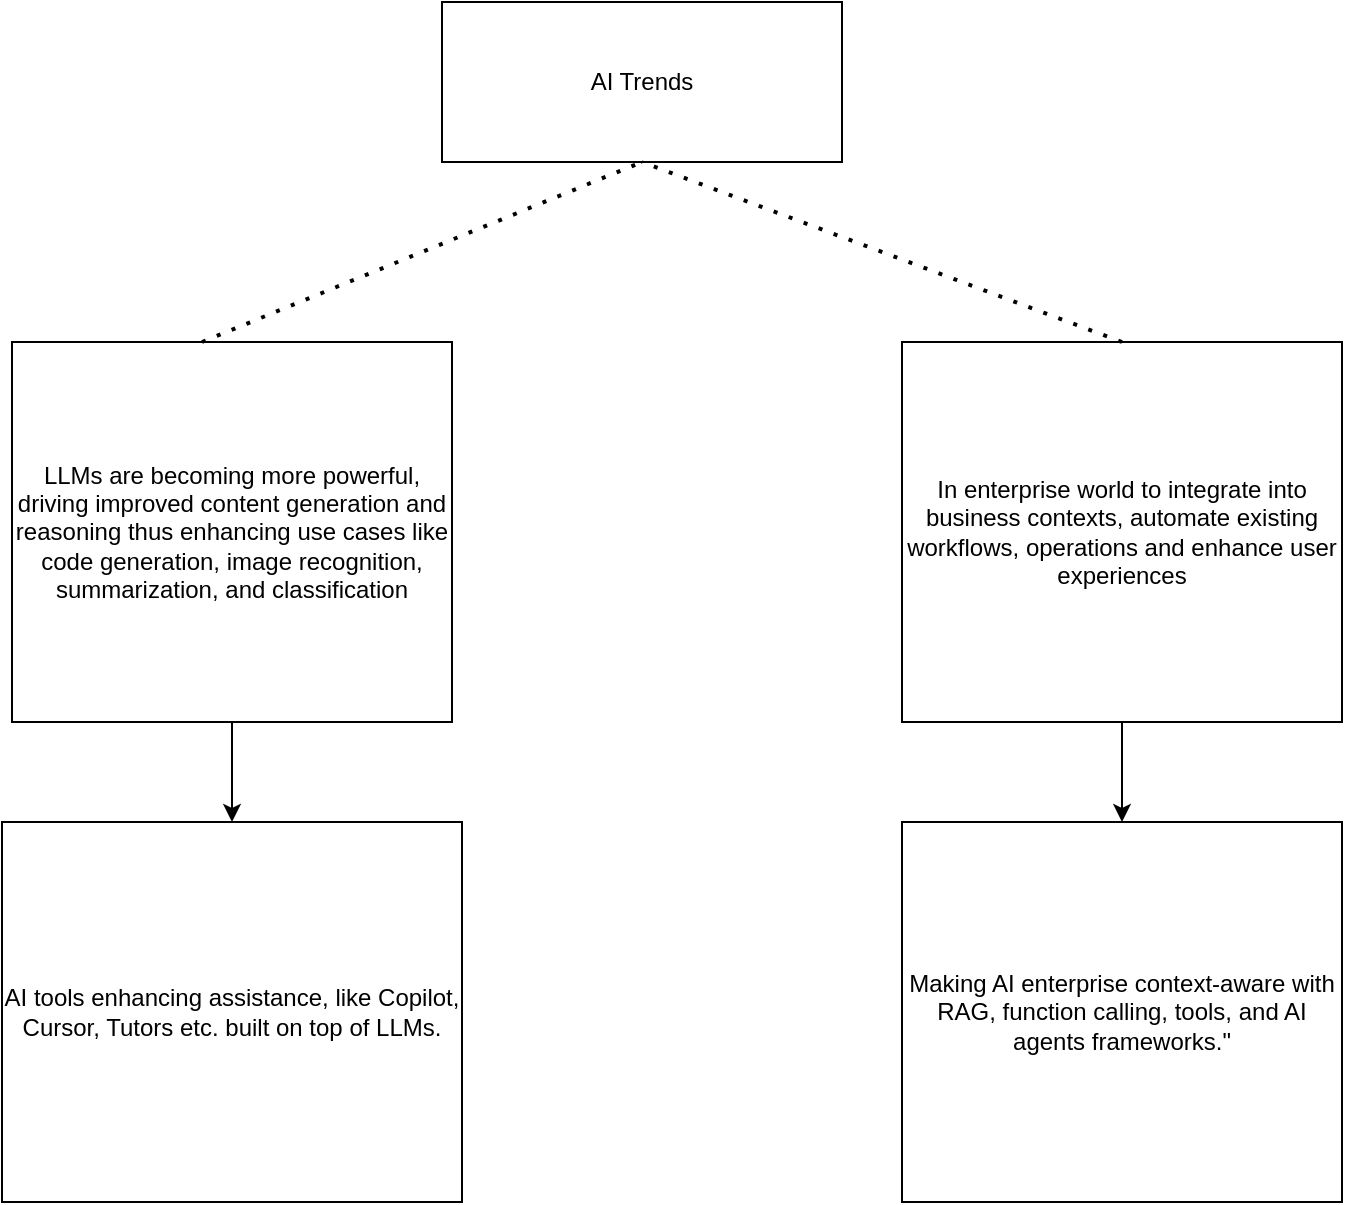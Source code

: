 <mxfile version="26.0.4" pages="4">
  <diagram name="Page-1" id="0JDkAAtBtexvmtoXh208">
    <mxGraphModel dx="1122" dy="748" grid="1" gridSize="10" guides="1" tooltips="1" connect="1" arrows="1" fold="1" page="1" pageScale="1" pageWidth="850" pageHeight="1100" math="0" shadow="0">
      <root>
        <mxCell id="0" />
        <mxCell id="1" parent="0" />
        <mxCell id="8XEFC0jclhyZpEwvIOi0-1" value="AI Trends" style="rounded=0;whiteSpace=wrap;html=1;" vertex="1" parent="1">
          <mxGeometry x="340" y="110" width="200" height="80" as="geometry" />
        </mxCell>
        <mxCell id="8XEFC0jclhyZpEwvIOi0-5" value="" style="edgeStyle=orthogonalEdgeStyle;rounded=0;orthogonalLoop=1;jettySize=auto;html=1;" edge="1" parent="1" source="8XEFC0jclhyZpEwvIOi0-2" target="8XEFC0jclhyZpEwvIOi0-3">
          <mxGeometry relative="1" as="geometry" />
        </mxCell>
        <mxCell id="8XEFC0jclhyZpEwvIOi0-2" value="LLMs are becoming more powerful, driving improved content generation and reasoning thus enhancing use cases like code generation, image recognition, summarization, and classification" style="rounded=0;whiteSpace=wrap;html=1;" vertex="1" parent="1">
          <mxGeometry x="125" y="280" width="220" height="190" as="geometry" />
        </mxCell>
        <mxCell id="8XEFC0jclhyZpEwvIOi0-3" value="AI tools enhancing assistance, like Copilot, Cursor, Tutors etc. built on top of LLMs." style="rounded=0;whiteSpace=wrap;html=1;" vertex="1" parent="1">
          <mxGeometry x="120" y="520" width="230" height="190" as="geometry" />
        </mxCell>
        <mxCell id="8XEFC0jclhyZpEwvIOi0-4" value="" style="endArrow=none;dashed=1;html=1;dashPattern=1 3;strokeWidth=2;rounded=0;entryX=0.5;entryY=1;entryDx=0;entryDy=0;" edge="1" parent="1" target="8XEFC0jclhyZpEwvIOi0-1">
          <mxGeometry width="50" height="50" relative="1" as="geometry">
            <mxPoint x="220" y="280" as="sourcePoint" />
            <mxPoint x="270" y="230" as="targetPoint" />
          </mxGeometry>
        </mxCell>
        <mxCell id="8XEFC0jclhyZpEwvIOi0-8" value="" style="edgeStyle=orthogonalEdgeStyle;rounded=0;orthogonalLoop=1;jettySize=auto;html=1;" edge="1" parent="1" source="8XEFC0jclhyZpEwvIOi0-6" target="8XEFC0jclhyZpEwvIOi0-7">
          <mxGeometry relative="1" as="geometry" />
        </mxCell>
        <mxCell id="8XEFC0jclhyZpEwvIOi0-6" value="In enterprise world to integrate into business contexts, automate existing workflows, operations and enhance user experiences" style="rounded=0;whiteSpace=wrap;html=1;" vertex="1" parent="1">
          <mxGeometry x="570" y="280" width="220" height="190" as="geometry" />
        </mxCell>
        <mxCell id="8XEFC0jclhyZpEwvIOi0-7" value="&lt;p&gt;Making AI enterprise context-aware with RAG, function calling, tools, and AI agents frameworks.&quot;&lt;/p&gt;" style="rounded=0;whiteSpace=wrap;html=1;" vertex="1" parent="1">
          <mxGeometry x="570" y="520" width="220" height="190" as="geometry" />
        </mxCell>
        <mxCell id="8XEFC0jclhyZpEwvIOi0-9" value="" style="endArrow=none;dashed=1;html=1;dashPattern=1 3;strokeWidth=2;rounded=0;exitX=0.5;exitY=0;exitDx=0;exitDy=0;entryX=0.5;entryY=1;entryDx=0;entryDy=0;" edge="1" parent="1" source="8XEFC0jclhyZpEwvIOi0-6" target="8XEFC0jclhyZpEwvIOi0-1">
          <mxGeometry width="50" height="50" relative="1" as="geometry">
            <mxPoint x="230" y="290" as="sourcePoint" />
            <mxPoint x="450" y="200" as="targetPoint" />
          </mxGeometry>
        </mxCell>
      </root>
    </mxGraphModel>
  </diagram>
  <diagram id="oy817IPG_0Yy2BmdTkY6" name="Page-2">
    <mxGraphModel dx="1443" dy="2061" grid="1" gridSize="10" guides="1" tooltips="1" connect="1" arrows="1" fold="1" page="1" pageScale="1" pageWidth="850" pageHeight="1100" math="0" shadow="0">
      <root>
        <mxCell id="0" />
        <mxCell id="1" parent="0" />
        <mxCell id="qyrSugsS2IbJfJdyKkLm-6" value="User Experience Journey" style="rounded=0;whiteSpace=wrap;html=1;verticalAlign=top;dashed=1;dashPattern=1 4;" vertex="1" parent="1">
          <mxGeometry x="110" y="-10" width="850" height="570" as="geometry" />
        </mxCell>
        <mxCell id="qyrSugsS2IbJfJdyKkLm-1" value="" style="edgeStyle=orthogonalEdgeStyle;rounded=0;orthogonalLoop=1;jettySize=auto;html=1;" edge="1" parent="1" source="3hSxRgnPD_iNVltPOe2m-1" target="1VxN9Z2p7lKoCgcHFMZg-3">
          <mxGeometry relative="1" as="geometry" />
        </mxCell>
        <mxCell id="3hSxRgnPD_iNVltPOe2m-1" value="In-Person&amp;nbsp;Interaction" style="rounded=0;whiteSpace=wrap;html=1;" vertex="1" parent="1">
          <mxGeometry x="150" y="40" width="200" height="60" as="geometry" />
        </mxCell>
        <mxCell id="3hSxRgnPD_iNVltPOe2m-4" value="&lt;span style=&quot;background-color: transparent; color: light-dark(rgb(0, 0, 0), rgb(255, 255, 255));&quot;&gt;Go visit branch,&amp;nbsp;&lt;/span&gt;&lt;div&gt;&lt;div&gt;Talk to bank employee (agent)&amp;nbsp;&lt;/div&gt;&lt;div&gt;&lt;b&gt;Pros&amp;nbsp;&lt;/b&gt;&lt;/div&gt;&lt;/div&gt;&lt;div&gt;Native language interaction&lt;div&gt;Easy&amp;nbsp;&lt;/div&gt;&lt;div&gt;Personal touch&lt;/div&gt;&lt;div&gt;You don&#39;t need to be tech savvy&lt;/div&gt;&lt;div&gt;&lt;div&gt;Respond as per User Persona&lt;/div&gt;&lt;div&gt;&lt;b&gt;Cons&lt;/b&gt;&lt;/div&gt;&lt;div&gt;&lt;span style=&quot;background-color: transparent; color: light-dark(rgb(0, 0, 0), rgb(255, 255, 255));&quot;&gt;Time-consuming&amp;nbsp;&lt;/span&gt;&lt;/div&gt;&lt;div&gt;&lt;span style=&quot;background-color: transparent; color: light-dark(rgb(0, 0, 0), rgb(255, 255, 255));&quot;&gt;Location-dependent&lt;/span&gt;&lt;/div&gt;&lt;div&gt;&lt;span style=&quot;background-color: transparent; color: light-dark(rgb(0, 0, 0), rgb(255, 255, 255));&quot;&gt;Not available 24x7&lt;/span&gt;&lt;/div&gt;&lt;div&gt;&lt;span style=&quot;background-color: transparent; color: light-dark(rgb(0, 0, 0), rgb(255, 255, 255));&quot;&gt;Inconvenient for modern, fast-paced lifestyles.&lt;/span&gt;&lt;/div&gt;&lt;div&gt;&lt;br style=&quot;text-align: center;&quot;&gt;&lt;/div&gt;&lt;/div&gt;&lt;/div&gt;" style="rounded=0;whiteSpace=wrap;html=1;align=left;verticalAlign=top;" vertex="1" parent="1">
          <mxGeometry x="150" y="150" width="200" height="220" as="geometry" />
        </mxCell>
        <mxCell id="3hSxRgnPD_iNVltPOe2m-6" value="&lt;div style=&quot;forced-color-adjust: none; color: rgb(0, 0, 0); font-family: Helvetica; font-size: 12px; font-style: normal; font-variant-ligatures: normal; font-variant-caps: normal; font-weight: 400; letter-spacing: normal; orphans: 2; text-align: center; text-indent: 0px; text-transform: none; widows: 2; word-spacing: 0px; -webkit-text-stroke-width: 0px; white-space: normal; background-color: rgb(251, 251, 251); text-decoration-thickness: initial; text-decoration-style: initial; text-decoration-color: initial;&quot;&gt;&lt;br&gt;&lt;/div&gt;" style="text;whiteSpace=wrap;html=1;" vertex="1" parent="1">
          <mxGeometry x="930" y="360" width="170" height="70" as="geometry" />
        </mxCell>
        <mxCell id="1VxN9Z2p7lKoCgcHFMZg-2" value="" style="endArrow=none;dashed=1;html=1;dashPattern=1 3;strokeWidth=2;rounded=0;exitX=0.5;exitY=0;exitDx=0;exitDy=0;entryX=0.5;entryY=1;entryDx=0;entryDy=0;" edge="1" parent="1" source="3hSxRgnPD_iNVltPOe2m-4" target="3hSxRgnPD_iNVltPOe2m-1">
          <mxGeometry width="50" height="50" relative="1" as="geometry">
            <mxPoint x="100" y="150" as="sourcePoint" />
            <mxPoint x="140" y="120" as="targetPoint" />
          </mxGeometry>
        </mxCell>
        <mxCell id="qyrSugsS2IbJfJdyKkLm-2" value="" style="edgeStyle=orthogonalEdgeStyle;rounded=0;orthogonalLoop=1;jettySize=auto;html=1;" edge="1" parent="1" source="1VxN9Z2p7lKoCgcHFMZg-3" target="1VxN9Z2p7lKoCgcHFMZg-5">
          <mxGeometry relative="1" as="geometry" />
        </mxCell>
        <mxCell id="1VxN9Z2p7lKoCgcHFMZg-3" value="SaaS Experience" style="rounded=0;whiteSpace=wrap;html=1;" vertex="1" parent="1">
          <mxGeometry x="430" y="40" width="200" height="60" as="geometry" />
        </mxCell>
        <mxCell id="1VxN9Z2p7lKoCgcHFMZg-4" value="&lt;div&gt;&lt;div&gt;Access online banking application&lt;br&gt;&lt;b&gt;Pros&amp;nbsp;&lt;/b&gt;&lt;/div&gt;&lt;/div&gt;&lt;div&gt;&lt;div style=&quot;&quot;&gt;&lt;ul&gt;&lt;li&gt;Available 24x7&lt;/li&gt;&lt;li&gt;Comfort of home&lt;/li&gt;&lt;li&gt;&lt;span style=&quot;background-color: transparent; color: light-dark(rgb(0, 0, 0), rgb(255, 255, 255));&quot;&gt;Efficient&lt;/span&gt;&lt;/li&gt;&lt;/ul&gt;&lt;/div&gt;&lt;div&gt;&lt;b style=&quot;background-color: transparent; color: light-dark(rgb(0, 0, 0), rgb(255, 255, 255));&quot;&gt;Cons&lt;/b&gt;&lt;/div&gt;&lt;div&gt;&lt;ul&gt;&lt;li&gt;Lack of personal touch&lt;/li&gt;&lt;li&gt;Limited persona based handling&lt;/li&gt;&lt;li&gt;May not handle complex transaction&lt;/li&gt;&lt;li&gt;&lt;span style=&quot;background-color: transparent; color: light-dark(rgb(0, 0, 0), rgb(255, 255, 255));&quot;&gt;Location-dependent&lt;/span&gt;&lt;/li&gt;&lt;li&gt;Barrier for less tech-savvy, must learn to interact with user interfaces&lt;/li&gt;&lt;li&gt;Limited Accessibility support&lt;/li&gt;&lt;/ul&gt;&lt;/div&gt;&lt;div&gt;&lt;br style=&quot;&quot;&gt;&lt;/div&gt;&lt;/div&gt;" style="rounded=0;whiteSpace=wrap;html=1;align=left;verticalAlign=top;" vertex="1" parent="1">
          <mxGeometry x="430" y="150" width="200" height="300" as="geometry" />
        </mxCell>
        <mxCell id="1VxN9Z2p7lKoCgcHFMZg-5" value="AI Agents - Experience" style="rounded=0;whiteSpace=wrap;html=1;" vertex="1" parent="1">
          <mxGeometry x="690" y="40" width="200" height="60" as="geometry" />
        </mxCell>
        <mxCell id="1VxN9Z2p7lKoCgcHFMZg-6" value="&lt;div&gt;&lt;div&gt;Voice commands or chat interaction&lt;br&gt;&lt;b&gt;Pros&amp;nbsp;&lt;/b&gt;&lt;/div&gt;&lt;/div&gt;&lt;div&gt;&lt;ul&gt;&lt;li&gt;&lt;span style=&quot;color: light-dark(rgb(0, 0, 0), rgb(255, 255, 255)); background-color: transparent;&quot;&gt;All SaaS benefits&lt;/span&gt;&lt;/li&gt;&lt;li&gt;Instant resolutions through voice commands (e.g., a virtual agent available by a mic button).&lt;/li&gt;&lt;li&gt;&lt;span style=&quot;color: light-dark(rgb(0, 0, 0), rgb(255, 255, 255)); background-color: transparent;&quot;&gt;Transact in your native lang&lt;/span&gt;&lt;/li&gt;&lt;li&gt;Highly accessible for diverse users, including the visually impaired or those less tech-savvy.&lt;/li&gt;&lt;li&gt;&lt;span style=&quot;color: light-dark(rgb(0, 0, 0), rgb(255, 255, 255)); background-color: transparent;&quot;&gt;Can respond as per User Persona like boomer, Gen-Z etc.&lt;/span&gt;&lt;/li&gt;&lt;/ul&gt;&lt;/div&gt;&lt;div&gt;&lt;div&gt;&lt;b style=&quot;color: light-dark(rgb(0, 0, 0), rgb(255, 255, 255)); background-color: transparent;&quot;&gt;Cons&lt;/b&gt;&lt;br&gt;&lt;ul&gt;&lt;li&gt;Dependence on AI accuracy&amp;nbsp;&lt;/li&gt;&lt;li&gt;Potential privacy issues&lt;/li&gt;&lt;li&gt;Still may not bring person touch compared to in-person interaction&lt;/li&gt;&lt;/ul&gt;&lt;/div&gt;&lt;div&gt;&lt;br&gt;&lt;/div&gt;&lt;/div&gt;" style="rounded=0;whiteSpace=wrap;html=1;align=left;verticalAlign=top;" vertex="1" parent="1">
          <mxGeometry x="690" y="150" width="200" height="370" as="geometry" />
        </mxCell>
        <mxCell id="qyrSugsS2IbJfJdyKkLm-3" value="" style="endArrow=none;dashed=1;html=1;dashPattern=1 3;strokeWidth=2;rounded=0;exitX=0.5;exitY=0;exitDx=0;exitDy=0;entryX=0.5;entryY=1;entryDx=0;entryDy=0;" edge="1" parent="1">
          <mxGeometry width="50" height="50" relative="1" as="geometry">
            <mxPoint x="529.8" y="150" as="sourcePoint" />
            <mxPoint x="529.8" y="100" as="targetPoint" />
          </mxGeometry>
        </mxCell>
        <mxCell id="qyrSugsS2IbJfJdyKkLm-5" value="" style="endArrow=none;dashed=1;html=1;dashPattern=1 3;strokeWidth=2;rounded=0;exitX=0.5;exitY=0;exitDx=0;exitDy=0;entryX=0.5;entryY=1;entryDx=0;entryDy=0;" edge="1" parent="1">
          <mxGeometry width="50" height="50" relative="1" as="geometry">
            <mxPoint x="789.8" y="150" as="sourcePoint" />
            <mxPoint x="789.8" y="100" as="targetPoint" />
          </mxGeometry>
        </mxCell>
      </root>
    </mxGraphModel>
  </diagram>
  <diagram id="17fm-d9y1B3v622YcG-6" name="Page-3">
    <mxGraphModel dx="1683" dy="1122" grid="1" gridSize="10" guides="1" tooltips="1" connect="1" arrows="1" fold="1" page="1" pageScale="1" pageWidth="850" pageHeight="1100" math="0" shadow="0">
      <root>
        <mxCell id="0" />
        <mxCell id="1" parent="0" />
        <mxCell id="auc2eSK9H1xH9fyQutXm-1" value="&lt;div style=&quot;forced-color-adjust: none; color: rgb(0, 0, 0); font-family: Helvetica; font-size: 12px; font-style: normal; font-variant-ligatures: normal; font-variant-caps: normal; font-weight: 400; letter-spacing: normal; orphans: 2; text-align: center; text-indent: 0px; text-transform: none; widows: 2; word-spacing: 0px; -webkit-text-stroke-width: 0px; white-space: normal; background-color: rgb(251, 251, 251); text-decoration-thickness: initial; text-decoration-style: initial; text-decoration-color: initial;&quot;&gt;&lt;br&gt;&lt;/div&gt;" style="text;whiteSpace=wrap;html=1;" vertex="1" parent="1">
          <mxGeometry x="440" y="350" width="170" height="70" as="geometry" />
        </mxCell>
        <mxCell id="auc2eSK9H1xH9fyQutXm-2" value="" style="edgeStyle=orthogonalEdgeStyle;rounded=0;orthogonalLoop=1;jettySize=auto;html=1;entryX=-0.012;entryY=0.464;entryDx=0;entryDy=0;entryPerimeter=0;" edge="1" parent="1" source="auc2eSK9H1xH9fyQutXm-3" target="auc2eSK9H1xH9fyQutXm-6">
          <mxGeometry relative="1" as="geometry" />
        </mxCell>
        <mxCell id="auc2eSK9H1xH9fyQutXm-3" value="SaaS" style="rounded=0;whiteSpace=wrap;html=1;" vertex="1" parent="1">
          <mxGeometry x="40" y="365" width="120" height="60" as="geometry" />
        </mxCell>
        <mxCell id="auc2eSK9H1xH9fyQutXm-4" value="" style="edgeStyle=orthogonalEdgeStyle;rounded=0;orthogonalLoop=1;jettySize=auto;html=1;" edge="1" parent="1" source="auc2eSK9H1xH9fyQutXm-6" target="auc2eSK9H1xH9fyQutXm-7">
          <mxGeometry relative="1" as="geometry" />
        </mxCell>
        <mxCell id="auc2eSK9H1xH9fyQutXm-5" value="" style="edgeStyle=orthogonalEdgeStyle;rounded=0;orthogonalLoop=1;jettySize=auto;html=1;" edge="1" parent="1" source="auc2eSK9H1xH9fyQutXm-6" target="auc2eSK9H1xH9fyQutXm-8">
          <mxGeometry relative="1" as="geometry" />
        </mxCell>
        <mxCell id="auc2eSK9H1xH9fyQutXm-6" value="Open phone/computer and webapp&lt;div&gt;Login/Authenticate&amp;nbsp;&lt;/div&gt;&lt;div&gt;&lt;span style=&quot;background-color: transparent; color: light-dark(rgb(0, 0, 0), rgb(255, 255, 255));&quot;&gt;Navigate to respective options and perform your transaction&lt;/span&gt;&lt;/div&gt;" style="rounded=0;whiteSpace=wrap;html=1;" vertex="1" parent="1">
          <mxGeometry x="220" y="335" width="200" height="135" as="geometry" />
        </mxCell>
        <mxCell id="auc2eSK9H1xH9fyQutXm-7" value="&lt;b&gt;Pros&lt;/b&gt;&lt;div&gt;&lt;div&gt;&lt;div&gt;Available 24x7&lt;/div&gt;&lt;/div&gt;&lt;/div&gt;&lt;div&gt;Comfort of home&lt;/div&gt;&lt;div&gt;Scalable&lt;/div&gt;&lt;div&gt;Quick&lt;/div&gt;&lt;div&gt;Seamless Authentication options available now like passkey&amp;nbsp;&lt;/div&gt;" style="rounded=0;whiteSpace=wrap;html=1;fillColor=#d5e8d4;strokeColor=#82b366;" vertex="1" parent="1">
          <mxGeometry x="500" y="230" width="200" height="135" as="geometry" />
        </mxCell>
        <mxCell id="auc2eSK9H1xH9fyQutXm-8" value="&lt;div style=&quot;color: rgb(0, 0, 0);&quot;&gt;&lt;div style=&quot;color: rgb(0, 0, 0);&quot;&gt;&lt;div style=&quot;color: rgb(0, 0, 0);&quot;&gt;&lt;div style=&quot;color: rgb(0, 0, 0);&quot;&gt;&lt;b&gt;Cons&lt;/b&gt;&lt;/div&gt;&lt;div style=&quot;color: rgb(0, 0, 0);&quot;&gt;&lt;div&gt;Computer knowledge required&lt;/div&gt;&lt;div&gt;Software knowledge menu, navigation, forms filling etc.&lt;/div&gt;&lt;div&gt;&lt;div&gt;Harder authentication like userid, pwd, OTP etc.&lt;/div&gt;&lt;/div&gt;&lt;div&gt;Can&#39;t talk in native lang.&lt;/div&gt;&lt;div&gt;&lt;br&gt;&lt;/div&gt;&lt;div&gt;&lt;br&gt;&lt;/div&gt;&lt;/div&gt;&lt;/div&gt;&lt;/div&gt;&lt;/div&gt;" style="rounded=0;whiteSpace=wrap;html=1;fillColor=#f8cecc;strokeColor=#b85450;" vertex="1" parent="1">
          <mxGeometry x="500" y="435" width="200" height="135" as="geometry" />
        </mxCell>
      </root>
    </mxGraphModel>
  </diagram>
  <diagram id="AWuPlLL_GVncPZsaDj6H" name="ai-agents">
    <mxGraphModel dx="808" dy="538" grid="1" gridSize="10" guides="1" tooltips="1" connect="1" arrows="1" fold="1" page="1" pageScale="1" pageWidth="850" pageHeight="1100" math="0" shadow="0">
      <root>
        <mxCell id="0" />
        <mxCell id="1" parent="0" />
        <mxCell id="OKp7p6i1sf5AI0Csb6Lu-1" value="&lt;div style=&quot;forced-color-adjust: none; color: rgb(0, 0, 0); font-family: Helvetica; font-size: 12px; font-style: normal; font-variant-ligatures: normal; font-variant-caps: normal; font-weight: 400; letter-spacing: normal; orphans: 2; text-align: center; text-indent: 0px; text-transform: none; widows: 2; word-spacing: 0px; -webkit-text-stroke-width: 0px; white-space: normal; background-color: rgb(251, 251, 251); text-decoration-thickness: initial; text-decoration-style: initial; text-decoration-color: initial;&quot;&gt;&lt;br&gt;&lt;/div&gt;" style="text;whiteSpace=wrap;html=1;" vertex="1" parent="1">
          <mxGeometry x="400" y="160" width="170" height="70" as="geometry" />
        </mxCell>
        <mxCell id="OKp7p6i1sf5AI0Csb6Lu-2" value="" style="edgeStyle=orthogonalEdgeStyle;rounded=0;orthogonalLoop=1;jettySize=auto;html=1;entryX=-0.012;entryY=0.464;entryDx=0;entryDy=0;entryPerimeter=0;" edge="1" parent="1" source="OKp7p6i1sf5AI0Csb6Lu-3" target="OKp7p6i1sf5AI0Csb6Lu-6">
          <mxGeometry relative="1" as="geometry" />
        </mxCell>
        <mxCell id="OKp7p6i1sf5AI0Csb6Lu-3" value="AI Agents - Experience" style="rounded=0;whiteSpace=wrap;html=1;" vertex="1" parent="1">
          <mxGeometry x="20" y="170" width="120" height="60" as="geometry" />
        </mxCell>
        <mxCell id="OKp7p6i1sf5AI0Csb6Lu-4" value="" style="edgeStyle=orthogonalEdgeStyle;rounded=0;orthogonalLoop=1;jettySize=auto;html=1;entryX=0.004;entryY=0.415;entryDx=0;entryDy=0;entryPerimeter=0;" edge="1" parent="1" source="OKp7p6i1sf5AI0Csb6Lu-6" target="OKp7p6i1sf5AI0Csb6Lu-20">
          <mxGeometry relative="1" as="geometry">
            <mxPoint x="475" y="122.545" as="targetPoint" />
          </mxGeometry>
        </mxCell>
        <mxCell id="OKp7p6i1sf5AI0Csb6Lu-5" value="" style="edgeStyle=orthogonalEdgeStyle;rounded=0;orthogonalLoop=1;jettySize=auto;html=1;entryX=0;entryY=0.5;entryDx=0;entryDy=0;" edge="1" parent="1" source="OKp7p6i1sf5AI0Csb6Lu-6" target="OKp7p6i1sf5AI0Csb6Lu-21">
          <mxGeometry relative="1" as="geometry">
            <mxPoint x="325.0" y="470" as="targetPoint" />
          </mxGeometry>
        </mxCell>
        <mxCell id="OKp7p6i1sf5AI0Csb6Lu-6" value="Use Phone/Laptop&lt;div&gt;&lt;div&gt;&lt;span style=&quot;background-color: transparent; color: light-dark(rgb(0, 0, 0), rgb(255, 255, 255));&quot;&gt;Simple Mic button OR Chat interface&lt;/span&gt;&lt;/div&gt;&lt;div&gt;Native lang interaction&amp;nbsp;&lt;/div&gt;&lt;/div&gt;" style="rounded=0;whiteSpace=wrap;html=1;" vertex="1" parent="1">
          <mxGeometry x="190" y="130" width="200" height="150" as="geometry" />
        </mxCell>
        <mxCell id="OKp7p6i1sf5AI0Csb6Lu-20" value="&lt;div style=&quot;&quot;&gt;&lt;div style=&quot;text-align: center;&quot;&gt;&lt;b style=&quot;background-color: transparent; color: light-dark(rgb(0, 0, 0), rgb(255, 255, 255));&quot;&gt;Pros&lt;/b&gt;&lt;/div&gt;&lt;span style=&quot;background-color: transparent; color: light-dark(rgb(0, 0, 0), rgb(255, 255, 255));&quot;&gt;Available 24x7&lt;/span&gt;&lt;br&gt;&lt;span style=&quot;background-color: transparent; color: light-dark(rgb(0, 0, 0), rgb(255, 255, 255));&quot;&gt;Comfort of home&lt;/span&gt;&lt;br&gt;&lt;span style=&quot;background-color: transparent; color: light-dark(rgb(0, 0, 0), rgb(255, 255, 255));&quot;&gt;Scalable&lt;/span&gt;&lt;br&gt;&lt;span style=&quot;background-color: transparent; color: light-dark(rgb(0, 0, 0), rgb(255, 255, 255));&quot;&gt;Quick&lt;/span&gt;&lt;br&gt;&lt;span style=&quot;background-color: transparent; color: light-dark(rgb(0, 0, 0), rgb(255, 255, 255));&quot;&gt;Transact in your native lang&lt;/span&gt;&lt;br&gt;&lt;span style=&quot;background-color: transparent; color: light-dark(rgb(0, 0, 0), rgb(255, 255, 255));&quot;&gt;You don&#39;t need to be tech savvy&lt;/span&gt;&lt;br&gt;&lt;span style=&quot;background-color: transparent; color: light-dark(rgb(0, 0, 0), rgb(255, 255, 255));&quot;&gt;Feel like visiting branch&amp;nbsp;&lt;/span&gt;&lt;br&gt;&lt;span style=&quot;background-color: transparent; color: light-dark(rgb(0, 0, 0), rgb(255, 255, 255));&quot;&gt;Can respond as per User Persona like to boomer, gen-z or gen-alpha&lt;/span&gt;&lt;/div&gt;&lt;div&gt;&lt;br&gt;&lt;/div&gt;" style="shape=partialRectangle;whiteSpace=wrap;html=1;right=0;top=0;bottom=0;fillColor=none;routingCenterX=-0.5;align=left;" vertex="1" parent="1">
          <mxGeometry x="490" y="30" width="320" height="150" as="geometry" />
        </mxCell>
        <mxCell id="OKp7p6i1sf5AI0Csb6Lu-21" value="&lt;div style=&quot;&quot;&gt;&lt;b style=&quot;background-color: transparent; color: light-dark(rgb(0, 0, 0), rgb(255, 255, 255));&quot;&gt;Cons&lt;/b&gt;&lt;br&gt;&lt;span style=&quot;background-color: transparent; color: light-dark(rgb(0, 0, 0), rgb(255, 255, 255));&quot;&gt;Computer knowledge required&lt;/span&gt;&lt;br&gt;&lt;span style=&quot;background-color: transparent; color: light-dark(rgb(0, 0, 0), rgb(255, 255, 255));&quot;&gt;Harder authentication like userid, pwd, OTP etc.&lt;/span&gt;&lt;br&gt;&lt;span style=&quot;background-color: transparent; color: light-dark(rgb(0, 0, 0), rgb(255, 255, 255));&quot;&gt;Can&#39;t talk in native lang.&lt;/span&gt;&lt;br&gt;&lt;span style=&quot;background-color: transparent; color: light-dark(rgb(0, 0, 0), rgb(255, 255, 255));&quot;&gt;Software knowledge menu, navigation, forms filling etc.&lt;/span&gt;&lt;/div&gt;&lt;div&gt;&lt;br&gt;&lt;/div&gt;" style="shape=partialRectangle;whiteSpace=wrap;html=1;right=0;top=0;bottom=0;fillColor=none;routingCenterX=-0.5;align=left;" vertex="1" parent="1">
          <mxGeometry x="490" y="260" width="320" height="90" as="geometry" />
        </mxCell>
      </root>
    </mxGraphModel>
  </diagram>
</mxfile>
